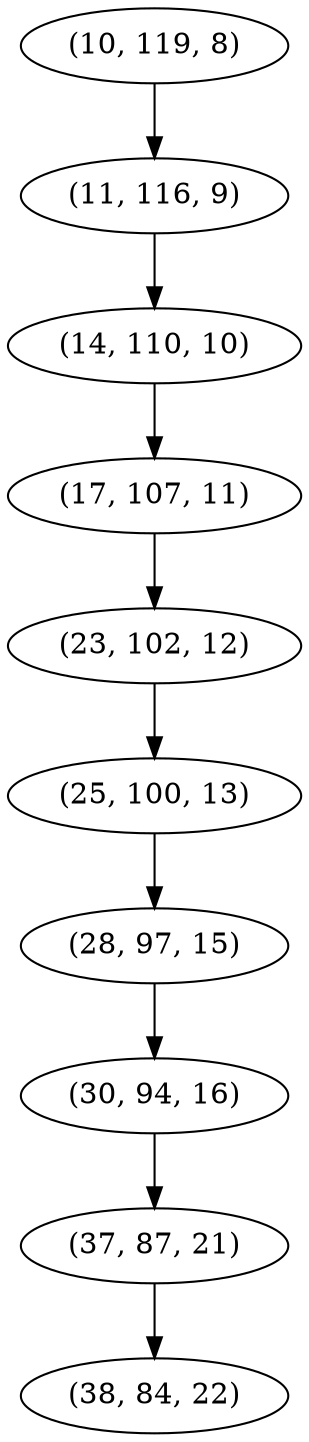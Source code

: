 digraph tree {
    "(10, 119, 8)";
    "(11, 116, 9)";
    "(14, 110, 10)";
    "(17, 107, 11)";
    "(23, 102, 12)";
    "(25, 100, 13)";
    "(28, 97, 15)";
    "(30, 94, 16)";
    "(37, 87, 21)";
    "(38, 84, 22)";
    "(10, 119, 8)" -> "(11, 116, 9)";
    "(11, 116, 9)" -> "(14, 110, 10)";
    "(14, 110, 10)" -> "(17, 107, 11)";
    "(17, 107, 11)" -> "(23, 102, 12)";
    "(23, 102, 12)" -> "(25, 100, 13)";
    "(25, 100, 13)" -> "(28, 97, 15)";
    "(28, 97, 15)" -> "(30, 94, 16)";
    "(30, 94, 16)" -> "(37, 87, 21)";
    "(37, 87, 21)" -> "(38, 84, 22)";
}
